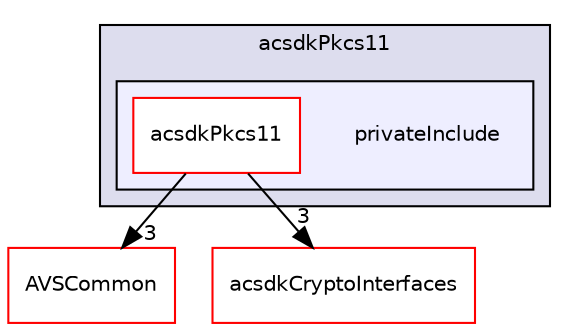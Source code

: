 digraph "/workplace/avs-device-sdk/core/Crypto/acsdkPkcs11/privateInclude" {
  compound=true
  node [ fontsize="10", fontname="Helvetica"];
  edge [ labelfontsize="10", labelfontname="Helvetica"];
  subgraph clusterdir_bd8b60e8e404fe8dca071a29b0b81e0d {
    graph [ bgcolor="#ddddee", pencolor="black", label="acsdkPkcs11" fontname="Helvetica", fontsize="10", URL="dir_bd8b60e8e404fe8dca071a29b0b81e0d.html"]
  subgraph clusterdir_b62ea3b99661486590efe9cb858df809 {
    graph [ bgcolor="#eeeeff", pencolor="black", label="" URL="dir_b62ea3b99661486590efe9cb858df809.html"];
    dir_b62ea3b99661486590efe9cb858df809 [shape=plaintext label="privateInclude"];
    dir_0b92202ed2b411ed36d44c26ceaf34d3 [shape=box label="acsdkPkcs11" color="red" fillcolor="white" style="filled" URL="dir_0b92202ed2b411ed36d44c26ceaf34d3.html"];
  }
  }
  dir_13e65effb2bde530b17b3d5eefcd0266 [shape=box label="AVSCommon" fillcolor="white" style="filled" color="red" URL="dir_13e65effb2bde530b17b3d5eefcd0266.html"];
  dir_8d535980e8bcd8dca7a4900da179e35a [shape=box label="acsdkCryptoInterfaces" fillcolor="white" style="filled" color="red" URL="dir_8d535980e8bcd8dca7a4900da179e35a.html"];
  dir_0b92202ed2b411ed36d44c26ceaf34d3->dir_13e65effb2bde530b17b3d5eefcd0266 [headlabel="3", labeldistance=1.5 headhref="dir_000589_000017.html"];
  dir_0b92202ed2b411ed36d44c26ceaf34d3->dir_8d535980e8bcd8dca7a4900da179e35a [headlabel="3", labeldistance=1.5 headhref="dir_000589_000613.html"];
}
